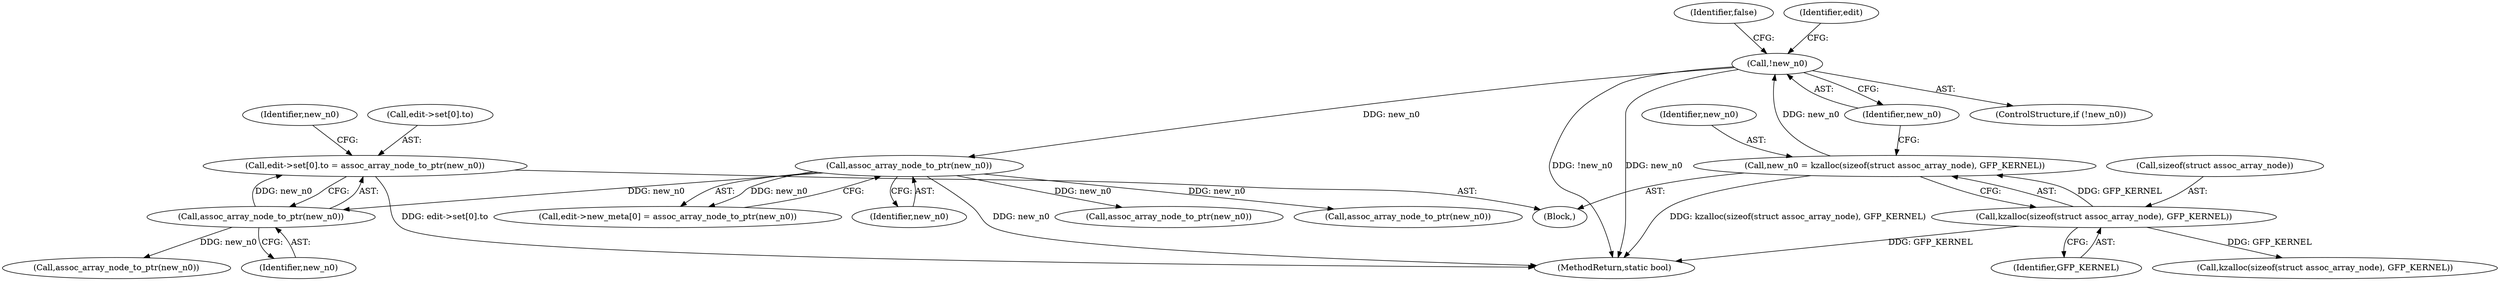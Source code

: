digraph "0_linux_8d4a2ec1e0b41b0cf9a0c5cd4511da7f8e4f3de2@array" {
"1000417" [label="(Call,edit->set[0].to = assoc_array_node_to_ptr(new_n0))"];
"1000425" [label="(Call,assoc_array_node_to_ptr(new_n0))"];
"1000280" [label="(Call,assoc_array_node_to_ptr(new_n0))"];
"1000270" [label="(Call,!new_n0)"];
"1000263" [label="(Call,new_n0 = kzalloc(sizeof(struct assoc_array_node), GFP_KERNEL))"];
"1000265" [label="(Call,kzalloc(sizeof(struct assoc_array_node), GFP_KERNEL))"];
"1000429" [label="(Identifier,new_n0)"];
"1000263" [label="(Call,new_n0 = kzalloc(sizeof(struct assoc_array_node), GFP_KERNEL))"];
"1000271" [label="(Identifier,new_n0)"];
"1000280" [label="(Call,assoc_array_node_to_ptr(new_n0))"];
"1001109" [label="(Call,assoc_array_node_to_ptr(new_n0))"];
"1000265" [label="(Call,kzalloc(sizeof(struct assoc_array_node), GFP_KERNEL))"];
"1000270" [label="(Call,!new_n0)"];
"1000889" [label="(Call,assoc_array_node_to_ptr(new_n0))"];
"1000268" [label="(Identifier,GFP_KERNEL)"];
"1000264" [label="(Identifier,new_n0)"];
"1000425" [label="(Call,assoc_array_node_to_ptr(new_n0))"];
"1000273" [label="(Identifier,false)"];
"1000281" [label="(Identifier,new_n0)"];
"1000445" [label="(Call,assoc_array_node_to_ptr(new_n0))"];
"1000277" [label="(Identifier,edit)"];
"1000274" [label="(Call,edit->new_meta[0] = assoc_array_node_to_ptr(new_n0))"];
"1000284" [label="(Call,kzalloc(sizeof(struct assoc_array_node), GFP_KERNEL))"];
"1000266" [label="(Call,sizeof(struct assoc_array_node))"];
"1000269" [label="(ControlStructure,if (!new_n0))"];
"1000417" [label="(Call,edit->set[0].to = assoc_array_node_to_ptr(new_n0))"];
"1001251" [label="(MethodReturn,static bool)"];
"1000426" [label="(Identifier,new_n0)"];
"1000418" [label="(Call,edit->set[0].to)"];
"1000122" [label="(Block,)"];
"1000417" -> "1000122"  [label="AST: "];
"1000417" -> "1000425"  [label="CFG: "];
"1000418" -> "1000417"  [label="AST: "];
"1000425" -> "1000417"  [label="AST: "];
"1000429" -> "1000417"  [label="CFG: "];
"1000417" -> "1001251"  [label="DDG: edit->set[0].to"];
"1000425" -> "1000417"  [label="DDG: new_n0"];
"1000425" -> "1000426"  [label="CFG: "];
"1000426" -> "1000425"  [label="AST: "];
"1000280" -> "1000425"  [label="DDG: new_n0"];
"1000425" -> "1000445"  [label="DDG: new_n0"];
"1000280" -> "1000274"  [label="AST: "];
"1000280" -> "1000281"  [label="CFG: "];
"1000281" -> "1000280"  [label="AST: "];
"1000274" -> "1000280"  [label="CFG: "];
"1000280" -> "1001251"  [label="DDG: new_n0"];
"1000280" -> "1000274"  [label="DDG: new_n0"];
"1000270" -> "1000280"  [label="DDG: new_n0"];
"1000280" -> "1000889"  [label="DDG: new_n0"];
"1000280" -> "1001109"  [label="DDG: new_n0"];
"1000270" -> "1000269"  [label="AST: "];
"1000270" -> "1000271"  [label="CFG: "];
"1000271" -> "1000270"  [label="AST: "];
"1000273" -> "1000270"  [label="CFG: "];
"1000277" -> "1000270"  [label="CFG: "];
"1000270" -> "1001251"  [label="DDG: !new_n0"];
"1000270" -> "1001251"  [label="DDG: new_n0"];
"1000263" -> "1000270"  [label="DDG: new_n0"];
"1000263" -> "1000122"  [label="AST: "];
"1000263" -> "1000265"  [label="CFG: "];
"1000264" -> "1000263"  [label="AST: "];
"1000265" -> "1000263"  [label="AST: "];
"1000271" -> "1000263"  [label="CFG: "];
"1000263" -> "1001251"  [label="DDG: kzalloc(sizeof(struct assoc_array_node), GFP_KERNEL)"];
"1000265" -> "1000263"  [label="DDG: GFP_KERNEL"];
"1000265" -> "1000268"  [label="CFG: "];
"1000266" -> "1000265"  [label="AST: "];
"1000268" -> "1000265"  [label="AST: "];
"1000265" -> "1001251"  [label="DDG: GFP_KERNEL"];
"1000265" -> "1000284"  [label="DDG: GFP_KERNEL"];
}
